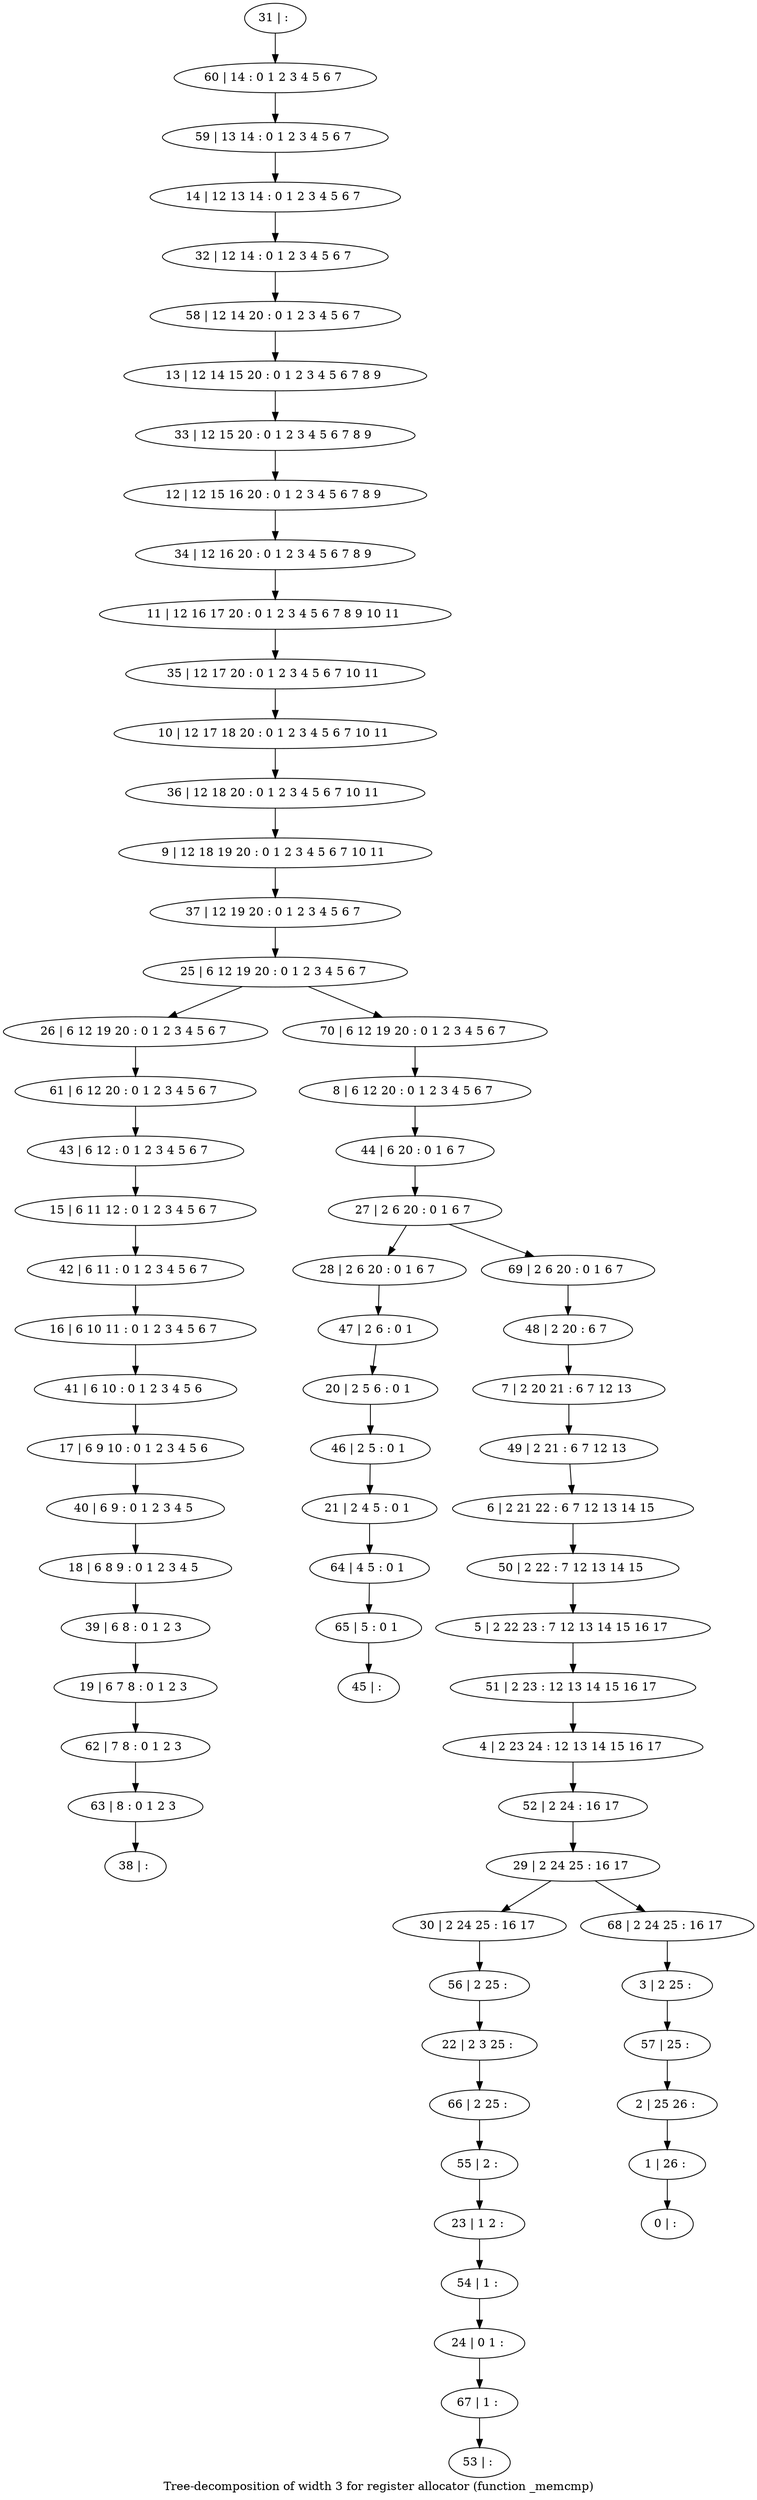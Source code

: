 digraph G {
graph [label="Tree-decomposition of width 3 for register allocator (function _memcmp)"]
0[label="0 | : "];
1[label="1 | 26 : "];
2[label="2 | 25 26 : "];
3[label="3 | 2 25 : "];
4[label="4 | 2 23 24 : 12 13 14 15 16 17 "];
5[label="5 | 2 22 23 : 7 12 13 14 15 16 17 "];
6[label="6 | 2 21 22 : 6 7 12 13 14 15 "];
7[label="7 | 2 20 21 : 6 7 12 13 "];
8[label="8 | 6 12 20 : 0 1 2 3 4 5 6 7 "];
9[label="9 | 12 18 19 20 : 0 1 2 3 4 5 6 7 10 11 "];
10[label="10 | 12 17 18 20 : 0 1 2 3 4 5 6 7 10 11 "];
11[label="11 | 12 16 17 20 : 0 1 2 3 4 5 6 7 8 9 10 11 "];
12[label="12 | 12 15 16 20 : 0 1 2 3 4 5 6 7 8 9 "];
13[label="13 | 12 14 15 20 : 0 1 2 3 4 5 6 7 8 9 "];
14[label="14 | 12 13 14 : 0 1 2 3 4 5 6 7 "];
15[label="15 | 6 11 12 : 0 1 2 3 4 5 6 7 "];
16[label="16 | 6 10 11 : 0 1 2 3 4 5 6 7 "];
17[label="17 | 6 9 10 : 0 1 2 3 4 5 6 "];
18[label="18 | 6 8 9 : 0 1 2 3 4 5 "];
19[label="19 | 6 7 8 : 0 1 2 3 "];
20[label="20 | 2 5 6 : 0 1 "];
21[label="21 | 2 4 5 : 0 1 "];
22[label="22 | 2 3 25 : "];
23[label="23 | 1 2 : "];
24[label="24 | 0 1 : "];
25[label="25 | 6 12 19 20 : 0 1 2 3 4 5 6 7 "];
26[label="26 | 6 12 19 20 : 0 1 2 3 4 5 6 7 "];
27[label="27 | 2 6 20 : 0 1 6 7 "];
28[label="28 | 2 6 20 : 0 1 6 7 "];
29[label="29 | 2 24 25 : 16 17 "];
30[label="30 | 2 24 25 : 16 17 "];
31[label="31 | : "];
32[label="32 | 12 14 : 0 1 2 3 4 5 6 7 "];
33[label="33 | 12 15 20 : 0 1 2 3 4 5 6 7 8 9 "];
34[label="34 | 12 16 20 : 0 1 2 3 4 5 6 7 8 9 "];
35[label="35 | 12 17 20 : 0 1 2 3 4 5 6 7 10 11 "];
36[label="36 | 12 18 20 : 0 1 2 3 4 5 6 7 10 11 "];
37[label="37 | 12 19 20 : 0 1 2 3 4 5 6 7 "];
38[label="38 | : "];
39[label="39 | 6 8 : 0 1 2 3 "];
40[label="40 | 6 9 : 0 1 2 3 4 5 "];
41[label="41 | 6 10 : 0 1 2 3 4 5 6 "];
42[label="42 | 6 11 : 0 1 2 3 4 5 6 7 "];
43[label="43 | 6 12 : 0 1 2 3 4 5 6 7 "];
44[label="44 | 6 20 : 0 1 6 7 "];
45[label="45 | : "];
46[label="46 | 2 5 : 0 1 "];
47[label="47 | 2 6 : 0 1 "];
48[label="48 | 2 20 : 6 7 "];
49[label="49 | 2 21 : 6 7 12 13 "];
50[label="50 | 2 22 : 7 12 13 14 15 "];
51[label="51 | 2 23 : 12 13 14 15 16 17 "];
52[label="52 | 2 24 : 16 17 "];
53[label="53 | : "];
54[label="54 | 1 : "];
55[label="55 | 2 : "];
56[label="56 | 2 25 : "];
57[label="57 | 25 : "];
58[label="58 | 12 14 20 : 0 1 2 3 4 5 6 7 "];
59[label="59 | 13 14 : 0 1 2 3 4 5 6 7 "];
60[label="60 | 14 : 0 1 2 3 4 5 6 7 "];
61[label="61 | 6 12 20 : 0 1 2 3 4 5 6 7 "];
62[label="62 | 7 8 : 0 1 2 3 "];
63[label="63 | 8 : 0 1 2 3 "];
64[label="64 | 4 5 : 0 1 "];
65[label="65 | 5 : 0 1 "];
66[label="66 | 2 25 : "];
67[label="67 | 1 : "];
68[label="68 | 2 24 25 : 16 17 "];
69[label="69 | 2 6 20 : 0 1 6 7 "];
70[label="70 | 6 12 19 20 : 0 1 2 3 4 5 6 7 "];
39->19 ;
18->39 ;
40->18 ;
17->40 ;
41->17 ;
16->41 ;
42->16 ;
15->42 ;
43->15 ;
46->21 ;
20->46 ;
47->20 ;
28->47 ;
54->24 ;
23->54 ;
55->23 ;
56->22 ;
30->56 ;
61->43 ;
26->61 ;
19->62 ;
63->38 ;
62->63 ;
21->64 ;
65->45 ;
64->65 ;
66->55 ;
22->66 ;
67->53 ;
24->67 ;
31->60 ;
60->59 ;
59->14 ;
14->32 ;
32->58 ;
58->13 ;
13->33 ;
33->12 ;
12->34 ;
34->11 ;
11->35 ;
35->10 ;
10->36 ;
36->9 ;
9->37 ;
37->25 ;
8->44 ;
44->27 ;
48->7 ;
7->49 ;
49->6 ;
6->50 ;
50->5 ;
5->51 ;
51->4 ;
4->52 ;
52->29 ;
3->57 ;
57->2 ;
2->1 ;
1->0 ;
68->3 ;
69->48 ;
70->8 ;
29->30 ;
29->68 ;
27->28 ;
27->69 ;
25->26 ;
25->70 ;
}
